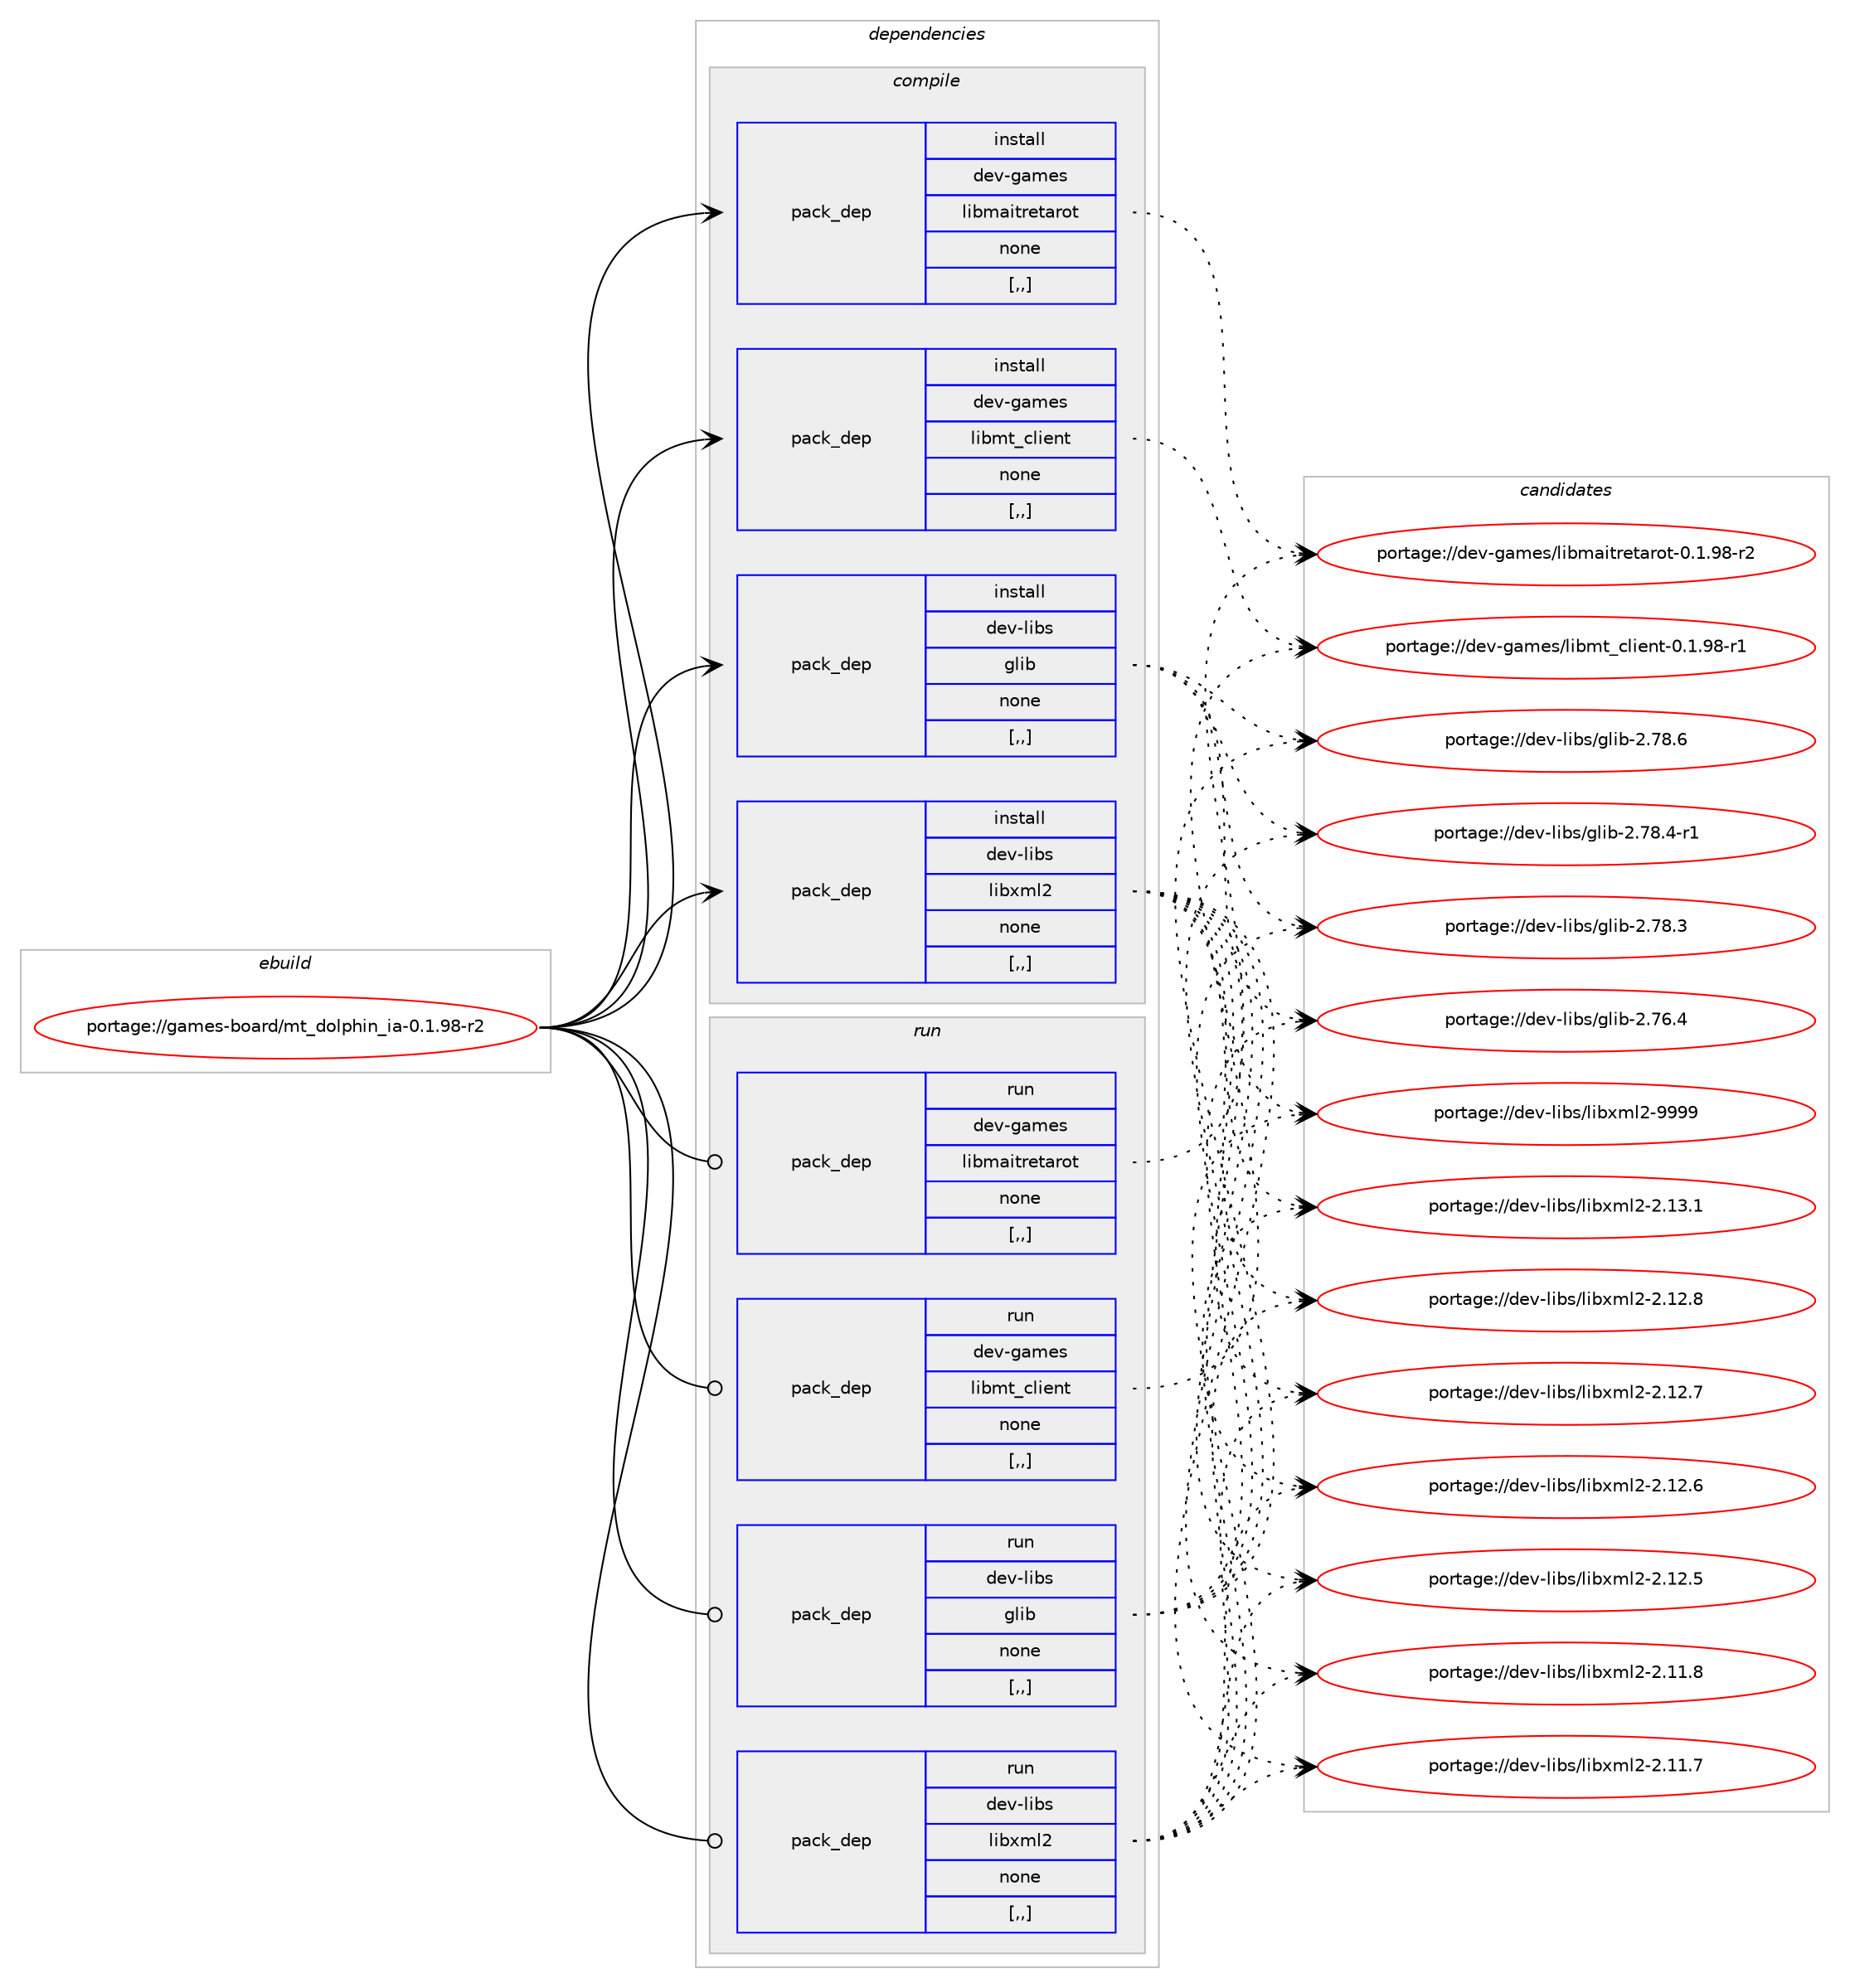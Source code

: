 digraph prolog {

# *************
# Graph options
# *************

newrank=true;
concentrate=true;
compound=true;
graph [rankdir=LR,fontname=Helvetica,fontsize=10,ranksep=1.5];#, ranksep=2.5, nodesep=0.2];
edge  [arrowhead=vee];
node  [fontname=Helvetica,fontsize=10];

# **********
# The ebuild
# **********

subgraph cluster_leftcol {
color=gray;
label=<<i>ebuild</i>>;
id [label="portage://games-board/mt_dolphin_ia-0.1.98-r2", color=red, width=4, href="../games-board/mt_dolphin_ia-0.1.98-r2.svg"];
}

# ****************
# The dependencies
# ****************

subgraph cluster_midcol {
color=gray;
label=<<i>dependencies</i>>;
subgraph cluster_compile {
fillcolor="#eeeeee";
style=filled;
label=<<i>compile</i>>;
subgraph pack161447 {
dependency225959 [label=<<TABLE BORDER="0" CELLBORDER="1" CELLSPACING="0" CELLPADDING="4" WIDTH="220"><TR><TD ROWSPAN="6" CELLPADDING="30">pack_dep</TD></TR><TR><TD WIDTH="110">install</TD></TR><TR><TD>dev-games</TD></TR><TR><TD>libmaitretarot</TD></TR><TR><TD>none</TD></TR><TR><TD>[,,]</TD></TR></TABLE>>, shape=none, color=blue];
}
id:e -> dependency225959:w [weight=20,style="solid",arrowhead="vee"];
subgraph pack161448 {
dependency225960 [label=<<TABLE BORDER="0" CELLBORDER="1" CELLSPACING="0" CELLPADDING="4" WIDTH="220"><TR><TD ROWSPAN="6" CELLPADDING="30">pack_dep</TD></TR><TR><TD WIDTH="110">install</TD></TR><TR><TD>dev-games</TD></TR><TR><TD>libmt_client</TD></TR><TR><TD>none</TD></TR><TR><TD>[,,]</TD></TR></TABLE>>, shape=none, color=blue];
}
id:e -> dependency225960:w [weight=20,style="solid",arrowhead="vee"];
subgraph pack161449 {
dependency225961 [label=<<TABLE BORDER="0" CELLBORDER="1" CELLSPACING="0" CELLPADDING="4" WIDTH="220"><TR><TD ROWSPAN="6" CELLPADDING="30">pack_dep</TD></TR><TR><TD WIDTH="110">install</TD></TR><TR><TD>dev-libs</TD></TR><TR><TD>glib</TD></TR><TR><TD>none</TD></TR><TR><TD>[,,]</TD></TR></TABLE>>, shape=none, color=blue];
}
id:e -> dependency225961:w [weight=20,style="solid",arrowhead="vee"];
subgraph pack161450 {
dependency225962 [label=<<TABLE BORDER="0" CELLBORDER="1" CELLSPACING="0" CELLPADDING="4" WIDTH="220"><TR><TD ROWSPAN="6" CELLPADDING="30">pack_dep</TD></TR><TR><TD WIDTH="110">install</TD></TR><TR><TD>dev-libs</TD></TR><TR><TD>libxml2</TD></TR><TR><TD>none</TD></TR><TR><TD>[,,]</TD></TR></TABLE>>, shape=none, color=blue];
}
id:e -> dependency225962:w [weight=20,style="solid",arrowhead="vee"];
}
subgraph cluster_compileandrun {
fillcolor="#eeeeee";
style=filled;
label=<<i>compile and run</i>>;
}
subgraph cluster_run {
fillcolor="#eeeeee";
style=filled;
label=<<i>run</i>>;
subgraph pack161451 {
dependency225963 [label=<<TABLE BORDER="0" CELLBORDER="1" CELLSPACING="0" CELLPADDING="4" WIDTH="220"><TR><TD ROWSPAN="6" CELLPADDING="30">pack_dep</TD></TR><TR><TD WIDTH="110">run</TD></TR><TR><TD>dev-games</TD></TR><TR><TD>libmaitretarot</TD></TR><TR><TD>none</TD></TR><TR><TD>[,,]</TD></TR></TABLE>>, shape=none, color=blue];
}
id:e -> dependency225963:w [weight=20,style="solid",arrowhead="odot"];
subgraph pack161452 {
dependency225964 [label=<<TABLE BORDER="0" CELLBORDER="1" CELLSPACING="0" CELLPADDING="4" WIDTH="220"><TR><TD ROWSPAN="6" CELLPADDING="30">pack_dep</TD></TR><TR><TD WIDTH="110">run</TD></TR><TR><TD>dev-games</TD></TR><TR><TD>libmt_client</TD></TR><TR><TD>none</TD></TR><TR><TD>[,,]</TD></TR></TABLE>>, shape=none, color=blue];
}
id:e -> dependency225964:w [weight=20,style="solid",arrowhead="odot"];
subgraph pack161453 {
dependency225965 [label=<<TABLE BORDER="0" CELLBORDER="1" CELLSPACING="0" CELLPADDING="4" WIDTH="220"><TR><TD ROWSPAN="6" CELLPADDING="30">pack_dep</TD></TR><TR><TD WIDTH="110">run</TD></TR><TR><TD>dev-libs</TD></TR><TR><TD>glib</TD></TR><TR><TD>none</TD></TR><TR><TD>[,,]</TD></TR></TABLE>>, shape=none, color=blue];
}
id:e -> dependency225965:w [weight=20,style="solid",arrowhead="odot"];
subgraph pack161454 {
dependency225966 [label=<<TABLE BORDER="0" CELLBORDER="1" CELLSPACING="0" CELLPADDING="4" WIDTH="220"><TR><TD ROWSPAN="6" CELLPADDING="30">pack_dep</TD></TR><TR><TD WIDTH="110">run</TD></TR><TR><TD>dev-libs</TD></TR><TR><TD>libxml2</TD></TR><TR><TD>none</TD></TR><TR><TD>[,,]</TD></TR></TABLE>>, shape=none, color=blue];
}
id:e -> dependency225966:w [weight=20,style="solid",arrowhead="odot"];
}
}

# **************
# The candidates
# **************

subgraph cluster_choices {
rank=same;
color=gray;
label=<<i>candidates</i>>;

subgraph choice161447 {
color=black;
nodesep=1;
choice100101118451039710910111547108105981099710511611410111697114111116454846494657564511450 [label="portage://dev-games/libmaitretarot-0.1.98-r2", color=red, width=4,href="../dev-games/libmaitretarot-0.1.98-r2.svg"];
dependency225959:e -> choice100101118451039710910111547108105981099710511611410111697114111116454846494657564511450:w [style=dotted,weight="100"];
}
subgraph choice161448 {
color=black;
nodesep=1;
choice100101118451039710910111547108105981091169599108105101110116454846494657564511449 [label="portage://dev-games/libmt_client-0.1.98-r1", color=red, width=4,href="../dev-games/libmt_client-0.1.98-r1.svg"];
dependency225960:e -> choice100101118451039710910111547108105981091169599108105101110116454846494657564511449:w [style=dotted,weight="100"];
}
subgraph choice161449 {
color=black;
nodesep=1;
choice1001011184510810598115471031081059845504655564654 [label="portage://dev-libs/glib-2.78.6", color=red, width=4,href="../dev-libs/glib-2.78.6.svg"];
choice10010111845108105981154710310810598455046555646524511449 [label="portage://dev-libs/glib-2.78.4-r1", color=red, width=4,href="../dev-libs/glib-2.78.4-r1.svg"];
choice1001011184510810598115471031081059845504655564651 [label="portage://dev-libs/glib-2.78.3", color=red, width=4,href="../dev-libs/glib-2.78.3.svg"];
choice1001011184510810598115471031081059845504655544652 [label="portage://dev-libs/glib-2.76.4", color=red, width=4,href="../dev-libs/glib-2.76.4.svg"];
dependency225961:e -> choice1001011184510810598115471031081059845504655564654:w [style=dotted,weight="100"];
dependency225961:e -> choice10010111845108105981154710310810598455046555646524511449:w [style=dotted,weight="100"];
dependency225961:e -> choice1001011184510810598115471031081059845504655564651:w [style=dotted,weight="100"];
dependency225961:e -> choice1001011184510810598115471031081059845504655544652:w [style=dotted,weight="100"];
}
subgraph choice161450 {
color=black;
nodesep=1;
choice10010111845108105981154710810598120109108504557575757 [label="portage://dev-libs/libxml2-9999", color=red, width=4,href="../dev-libs/libxml2-9999.svg"];
choice100101118451081059811547108105981201091085045504649514649 [label="portage://dev-libs/libxml2-2.13.1", color=red, width=4,href="../dev-libs/libxml2-2.13.1.svg"];
choice100101118451081059811547108105981201091085045504649504656 [label="portage://dev-libs/libxml2-2.12.8", color=red, width=4,href="../dev-libs/libxml2-2.12.8.svg"];
choice100101118451081059811547108105981201091085045504649504655 [label="portage://dev-libs/libxml2-2.12.7", color=red, width=4,href="../dev-libs/libxml2-2.12.7.svg"];
choice100101118451081059811547108105981201091085045504649504654 [label="portage://dev-libs/libxml2-2.12.6", color=red, width=4,href="../dev-libs/libxml2-2.12.6.svg"];
choice100101118451081059811547108105981201091085045504649504653 [label="portage://dev-libs/libxml2-2.12.5", color=red, width=4,href="../dev-libs/libxml2-2.12.5.svg"];
choice100101118451081059811547108105981201091085045504649494656 [label="portage://dev-libs/libxml2-2.11.8", color=red, width=4,href="../dev-libs/libxml2-2.11.8.svg"];
choice100101118451081059811547108105981201091085045504649494655 [label="portage://dev-libs/libxml2-2.11.7", color=red, width=4,href="../dev-libs/libxml2-2.11.7.svg"];
dependency225962:e -> choice10010111845108105981154710810598120109108504557575757:w [style=dotted,weight="100"];
dependency225962:e -> choice100101118451081059811547108105981201091085045504649514649:w [style=dotted,weight="100"];
dependency225962:e -> choice100101118451081059811547108105981201091085045504649504656:w [style=dotted,weight="100"];
dependency225962:e -> choice100101118451081059811547108105981201091085045504649504655:w [style=dotted,weight="100"];
dependency225962:e -> choice100101118451081059811547108105981201091085045504649504654:w [style=dotted,weight="100"];
dependency225962:e -> choice100101118451081059811547108105981201091085045504649504653:w [style=dotted,weight="100"];
dependency225962:e -> choice100101118451081059811547108105981201091085045504649494656:w [style=dotted,weight="100"];
dependency225962:e -> choice100101118451081059811547108105981201091085045504649494655:w [style=dotted,weight="100"];
}
subgraph choice161451 {
color=black;
nodesep=1;
choice100101118451039710910111547108105981099710511611410111697114111116454846494657564511450 [label="portage://dev-games/libmaitretarot-0.1.98-r2", color=red, width=4,href="../dev-games/libmaitretarot-0.1.98-r2.svg"];
dependency225963:e -> choice100101118451039710910111547108105981099710511611410111697114111116454846494657564511450:w [style=dotted,weight="100"];
}
subgraph choice161452 {
color=black;
nodesep=1;
choice100101118451039710910111547108105981091169599108105101110116454846494657564511449 [label="portage://dev-games/libmt_client-0.1.98-r1", color=red, width=4,href="../dev-games/libmt_client-0.1.98-r1.svg"];
dependency225964:e -> choice100101118451039710910111547108105981091169599108105101110116454846494657564511449:w [style=dotted,weight="100"];
}
subgraph choice161453 {
color=black;
nodesep=1;
choice1001011184510810598115471031081059845504655564654 [label="portage://dev-libs/glib-2.78.6", color=red, width=4,href="../dev-libs/glib-2.78.6.svg"];
choice10010111845108105981154710310810598455046555646524511449 [label="portage://dev-libs/glib-2.78.4-r1", color=red, width=4,href="../dev-libs/glib-2.78.4-r1.svg"];
choice1001011184510810598115471031081059845504655564651 [label="portage://dev-libs/glib-2.78.3", color=red, width=4,href="../dev-libs/glib-2.78.3.svg"];
choice1001011184510810598115471031081059845504655544652 [label="portage://dev-libs/glib-2.76.4", color=red, width=4,href="../dev-libs/glib-2.76.4.svg"];
dependency225965:e -> choice1001011184510810598115471031081059845504655564654:w [style=dotted,weight="100"];
dependency225965:e -> choice10010111845108105981154710310810598455046555646524511449:w [style=dotted,weight="100"];
dependency225965:e -> choice1001011184510810598115471031081059845504655564651:w [style=dotted,weight="100"];
dependency225965:e -> choice1001011184510810598115471031081059845504655544652:w [style=dotted,weight="100"];
}
subgraph choice161454 {
color=black;
nodesep=1;
choice10010111845108105981154710810598120109108504557575757 [label="portage://dev-libs/libxml2-9999", color=red, width=4,href="../dev-libs/libxml2-9999.svg"];
choice100101118451081059811547108105981201091085045504649514649 [label="portage://dev-libs/libxml2-2.13.1", color=red, width=4,href="../dev-libs/libxml2-2.13.1.svg"];
choice100101118451081059811547108105981201091085045504649504656 [label="portage://dev-libs/libxml2-2.12.8", color=red, width=4,href="../dev-libs/libxml2-2.12.8.svg"];
choice100101118451081059811547108105981201091085045504649504655 [label="portage://dev-libs/libxml2-2.12.7", color=red, width=4,href="../dev-libs/libxml2-2.12.7.svg"];
choice100101118451081059811547108105981201091085045504649504654 [label="portage://dev-libs/libxml2-2.12.6", color=red, width=4,href="../dev-libs/libxml2-2.12.6.svg"];
choice100101118451081059811547108105981201091085045504649504653 [label="portage://dev-libs/libxml2-2.12.5", color=red, width=4,href="../dev-libs/libxml2-2.12.5.svg"];
choice100101118451081059811547108105981201091085045504649494656 [label="portage://dev-libs/libxml2-2.11.8", color=red, width=4,href="../dev-libs/libxml2-2.11.8.svg"];
choice100101118451081059811547108105981201091085045504649494655 [label="portage://dev-libs/libxml2-2.11.7", color=red, width=4,href="../dev-libs/libxml2-2.11.7.svg"];
dependency225966:e -> choice10010111845108105981154710810598120109108504557575757:w [style=dotted,weight="100"];
dependency225966:e -> choice100101118451081059811547108105981201091085045504649514649:w [style=dotted,weight="100"];
dependency225966:e -> choice100101118451081059811547108105981201091085045504649504656:w [style=dotted,weight="100"];
dependency225966:e -> choice100101118451081059811547108105981201091085045504649504655:w [style=dotted,weight="100"];
dependency225966:e -> choice100101118451081059811547108105981201091085045504649504654:w [style=dotted,weight="100"];
dependency225966:e -> choice100101118451081059811547108105981201091085045504649504653:w [style=dotted,weight="100"];
dependency225966:e -> choice100101118451081059811547108105981201091085045504649494656:w [style=dotted,weight="100"];
dependency225966:e -> choice100101118451081059811547108105981201091085045504649494655:w [style=dotted,weight="100"];
}
}

}
